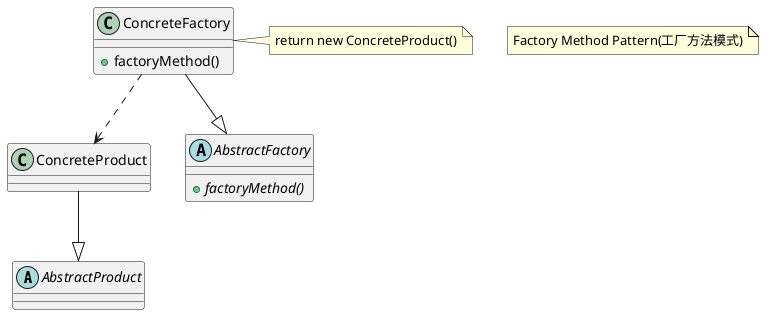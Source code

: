 @startuml

abstract class AbstractProduct{

}
class ConcreteProduct{
}
abstract class AbstractFactory{
+{abstract} factoryMethod()
}
class ConcreteFactory{
+factoryMethod()
}
note right:return new ConcreteProduct()
ConcreteProduct--|>AbstractProduct
ConcreteFactory--|>AbstractFactory
ConcreteFactory..>ConcreteProduct
note "Factory Method Pattern(工厂方法模式)" as N1
@enduml